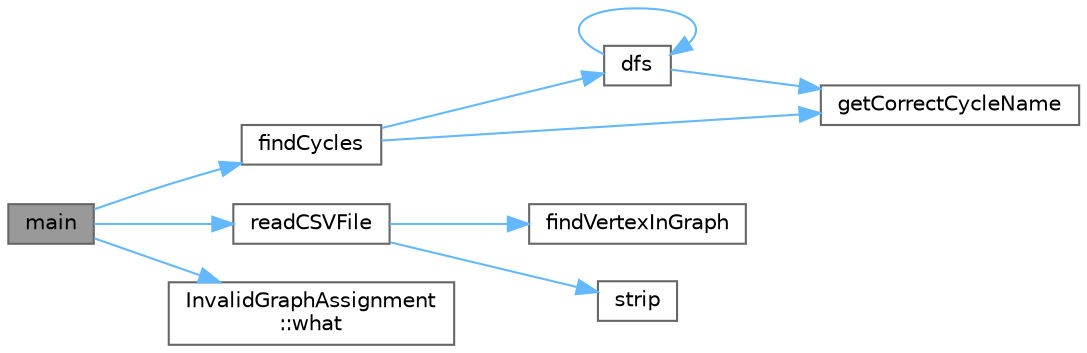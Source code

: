 digraph "main"
{
 // LATEX_PDF_SIZE
  bgcolor="transparent";
  edge [fontname=Helvetica,fontsize=10,labelfontname=Helvetica,labelfontsize=10];
  node [fontname=Helvetica,fontsize=10,shape=box,height=0.2,width=0.4];
  rankdir="LR";
  Node1 [id="Node000001",label="main",height=0.2,width=0.4,color="gray40", fillcolor="grey60", style="filled", fontcolor="black",tooltip=" "];
  Node1 -> Node2 [id="edge1_Node000001_Node000002",color="steelblue1",style="solid",tooltip=" "];
  Node2 [id="Node000002",label="findCycles",height=0.2,width=0.4,color="grey40", fillcolor="white", style="filled",URL="$_cycles_in_the_graph_8cpp.html#ad886fcb005677253bc0824ba4062b973",tooltip=" "];
  Node2 -> Node3 [id="edge2_Node000002_Node000003",color="steelblue1",style="solid",tooltip=" "];
  Node3 [id="Node000003",label="dfs",height=0.2,width=0.4,color="grey40", fillcolor="white", style="filled",URL="$_cycles_in_the_graph_8cpp.html#a5c8a8ab2e3894d07e0d222e043c8fe88",tooltip=" "];
  Node3 -> Node3 [id="edge3_Node000003_Node000003",color="steelblue1",style="solid",tooltip=" "];
  Node3 -> Node4 [id="edge4_Node000003_Node000004",color="steelblue1",style="solid",tooltip=" "];
  Node4 [id="Node000004",label="getCorrectCycleName",height=0.2,width=0.4,color="grey40", fillcolor="white", style="filled",URL="$_cycles_in_the_graph_8cpp.html#a10f481d35ef61acbb243d99d13ed2195",tooltip=" "];
  Node2 -> Node4 [id="edge5_Node000002_Node000004",color="steelblue1",style="solid",tooltip=" "];
  Node1 -> Node5 [id="edge6_Node000001_Node000005",color="steelblue1",style="solid",tooltip=" "];
  Node5 [id="Node000005",label="readCSVFile",height=0.2,width=0.4,color="grey40", fillcolor="white", style="filled",URL="$_cycles_in_the_graph_8cpp.html#ad7909d73a1587560ab5790d1163ab92f",tooltip=" "];
  Node5 -> Node6 [id="edge7_Node000005_Node000006",color="steelblue1",style="solid",tooltip=" "];
  Node6 [id="Node000006",label="findVertexInGraph",height=0.2,width=0.4,color="grey40", fillcolor="white", style="filled",URL="$_cycles_in_the_graph_8cpp.html#a3c5c1feaf948876b8e66620a9f7bb88d",tooltip=" "];
  Node5 -> Node7 [id="edge8_Node000005_Node000007",color="steelblue1",style="solid",tooltip=" "];
  Node7 [id="Node000007",label="strip",height=0.2,width=0.4,color="grey40", fillcolor="white", style="filled",URL="$_cycles_in_the_graph_8cpp.html#a4351c36edc6d465b6ed190b17c407f3e",tooltip=" "];
  Node1 -> Node8 [id="edge9_Node000001_Node000008",color="steelblue1",style="solid",tooltip=" "];
  Node8 [id="Node000008",label="InvalidGraphAssignment\l::what",height=0.2,width=0.4,color="grey40", fillcolor="white", style="filled",URL="$class_invalid_graph_assignment.html#a1f0d5c83e97b7599247d29653cde9dcb",tooltip=" "];
}
